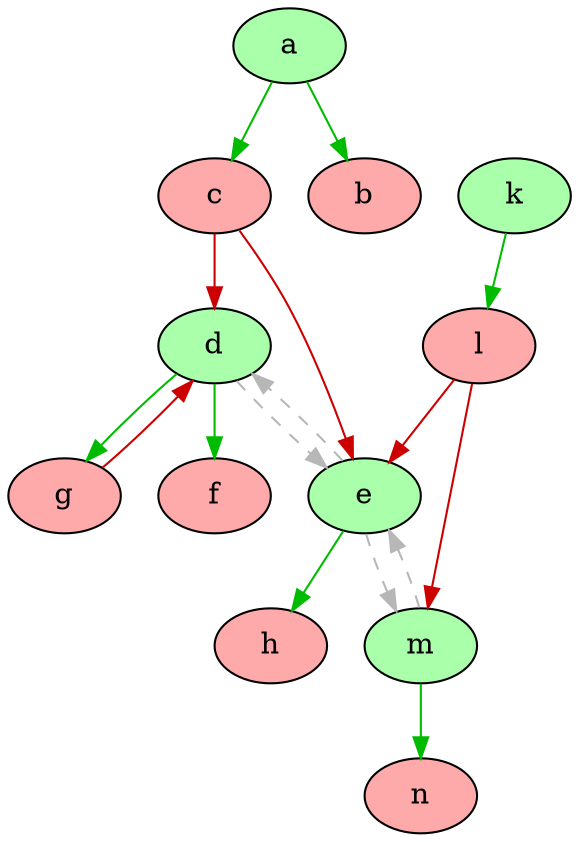 strict digraph "" {
	a	[fillcolor="#AAFFAA",
		style=filled];
	b	[fillcolor="#FFAAAA",
		style=filled];
	a -> b	[color="#00BB00",
		dir=forward];
	c	[fillcolor="#FFAAAA",
		style=filled];
	a -> c	[color="#00BB00",
		dir=forward];
	d	[fillcolor="#AAFFAA",
		style=filled];
	c -> d	[color="#CC0000",
		dir=forward];
	e	[fillcolor="#AAFFAA",
		style=filled];
	c -> e	[color="#CC0000",
		dir=forward];
	d -> e	[color="#b7b7b7",
		dir=forward,
		style=dashed];
	f	[fillcolor="#FFAAAA",
		style=filled];
	d -> f	[color="#00BB00",
		dir=forward];
	g	[fillcolor="#FFAAAA",
		style=filled];
	d -> g	[color="#00BB00",
		dir=forward];
	e -> d	[color="#b7b7b7",
		dir=forward,
		style=dashed];
	m	[fillcolor="#AAFFAA",
		style=filled];
	e -> m	[color="#b7b7b7",
		dir=forward,
		style=dashed];
	h	[fillcolor="#FFAAAA",
		style=filled];
	e -> h	[color="#00BB00",
		dir=forward];
	k	[fillcolor="#AAFFAA",
		style=filled];
	l	[fillcolor="#FFAAAA",
		style=filled];
	k -> l	[color="#00BB00",
		dir=forward];
	l -> e	[color="#CC0000",
		dir=forward];
	l -> m	[color="#CC0000",
		dir=forward];
	m -> e	[color="#b7b7b7",
		dir=forward,
		style=dashed];
	n	[fillcolor="#FFAAAA",
		style=filled];
	m -> n	[color="#00BB00",
		dir=forward];
	g -> d	[color="#CC0000",
		dir=forward];
}
